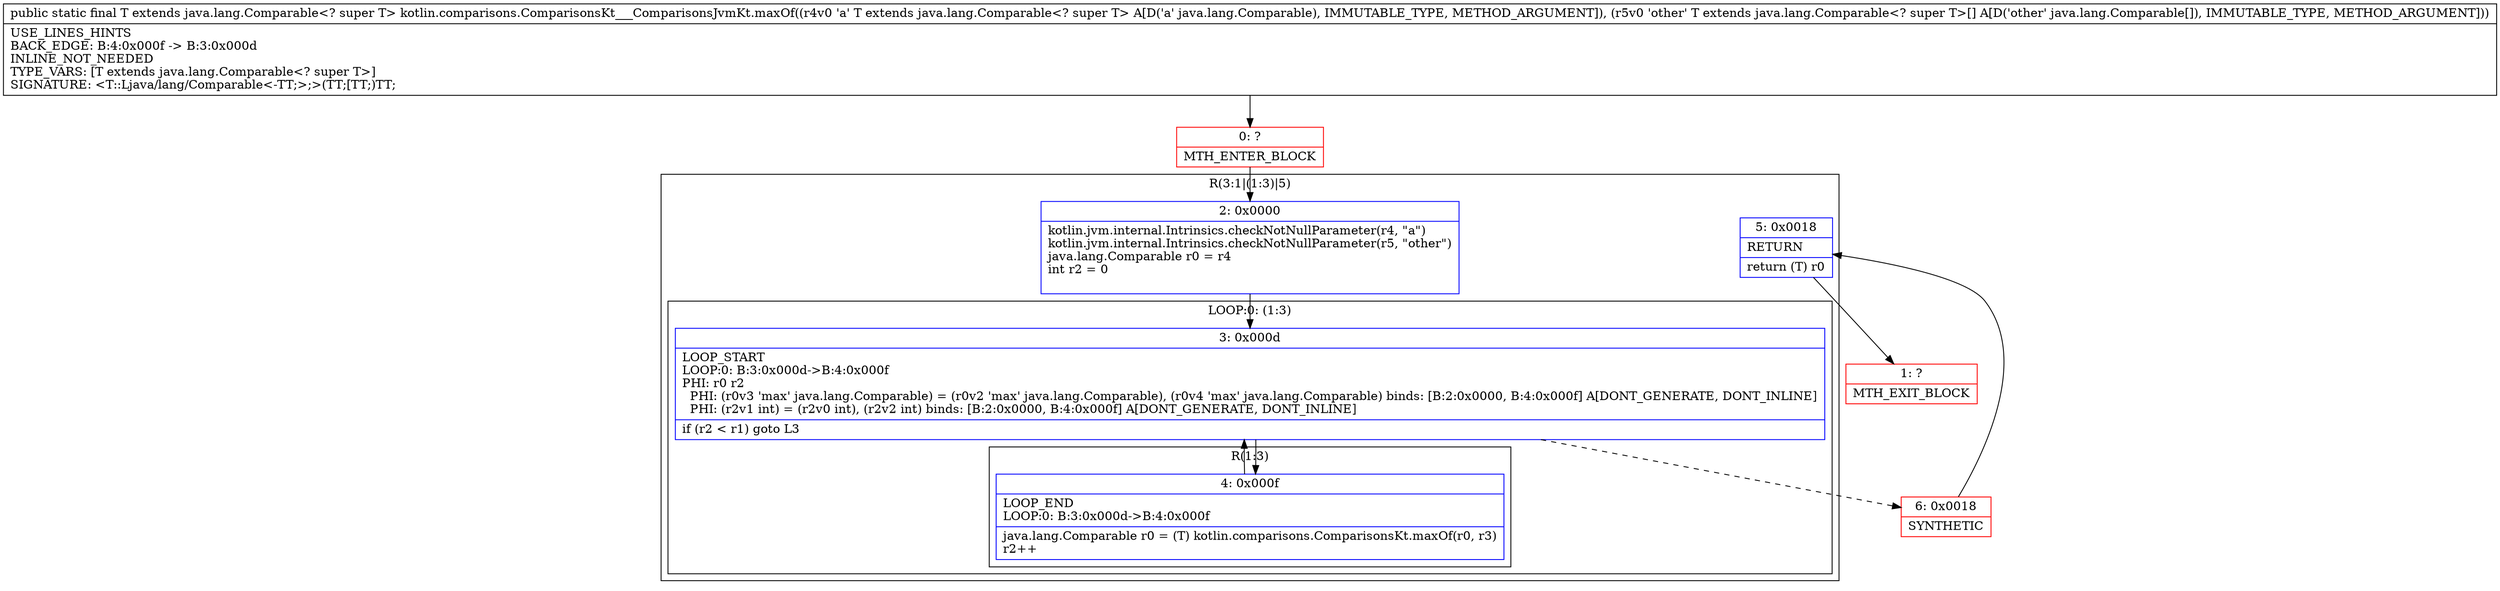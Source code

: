 digraph "CFG forkotlin.comparisons.ComparisonsKt___ComparisonsJvmKt.maxOf(Ljava\/lang\/Comparable;[Ljava\/lang\/Comparable;)Ljava\/lang\/Comparable;" {
subgraph cluster_Region_1975933219 {
label = "R(3:1|(1:3)|5)";
node [shape=record,color=blue];
Node_2 [shape=record,label="{2\:\ 0x0000|kotlin.jvm.internal.Intrinsics.checkNotNullParameter(r4, \"a\")\lkotlin.jvm.internal.Intrinsics.checkNotNullParameter(r5, \"other\")\ljava.lang.Comparable r0 = r4\lint r2 = 0\l\l}"];
subgraph cluster_LoopRegion_787019790 {
label = "LOOP:0: (1:3)";
node [shape=record,color=blue];
Node_3 [shape=record,label="{3\:\ 0x000d|LOOP_START\lLOOP:0: B:3:0x000d\-\>B:4:0x000f\lPHI: r0 r2 \l  PHI: (r0v3 'max' java.lang.Comparable) = (r0v2 'max' java.lang.Comparable), (r0v4 'max' java.lang.Comparable) binds: [B:2:0x0000, B:4:0x000f] A[DONT_GENERATE, DONT_INLINE]\l  PHI: (r2v1 int) = (r2v0 int), (r2v2 int) binds: [B:2:0x0000, B:4:0x000f] A[DONT_GENERATE, DONT_INLINE]\l|if (r2 \< r1) goto L3\l}"];
subgraph cluster_Region_1722030285 {
label = "R(1:3)";
node [shape=record,color=blue];
Node_4 [shape=record,label="{4\:\ 0x000f|LOOP_END\lLOOP:0: B:3:0x000d\-\>B:4:0x000f\l|java.lang.Comparable r0 = (T) kotlin.comparisons.ComparisonsKt.maxOf(r0, r3)\lr2++\l}"];
}
}
Node_5 [shape=record,label="{5\:\ 0x0018|RETURN\l|return (T) r0\l}"];
}
Node_0 [shape=record,color=red,label="{0\:\ ?|MTH_ENTER_BLOCK\l}"];
Node_6 [shape=record,color=red,label="{6\:\ 0x0018|SYNTHETIC\l}"];
Node_1 [shape=record,color=red,label="{1\:\ ?|MTH_EXIT_BLOCK\l}"];
MethodNode[shape=record,label="{public static final T extends java.lang.Comparable\<? super T\> kotlin.comparisons.ComparisonsKt___ComparisonsJvmKt.maxOf((r4v0 'a' T extends java.lang.Comparable\<? super T\> A[D('a' java.lang.Comparable), IMMUTABLE_TYPE, METHOD_ARGUMENT]), (r5v0 'other' T extends java.lang.Comparable\<? super T\>[] A[D('other' java.lang.Comparable[]), IMMUTABLE_TYPE, METHOD_ARGUMENT]))  | USE_LINES_HINTS\lBACK_EDGE: B:4:0x000f \-\> B:3:0x000d\lINLINE_NOT_NEEDED\lTYPE_VARS: [T extends java.lang.Comparable\<? super T\>]\lSIGNATURE: \<T::Ljava\/lang\/Comparable\<\-TT;\>;\>(TT;[TT;)TT;\l}"];
MethodNode -> Node_0;Node_2 -> Node_3;
Node_3 -> Node_4;
Node_3 -> Node_6[style=dashed];
Node_4 -> Node_3;
Node_5 -> Node_1;
Node_0 -> Node_2;
Node_6 -> Node_5;
}


